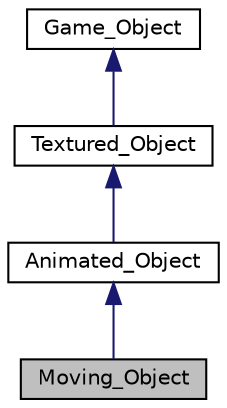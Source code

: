 digraph "Moving_Object"
{
 // LATEX_PDF_SIZE
  edge [fontname="Helvetica",fontsize="10",labelfontname="Helvetica",labelfontsize="10"];
  node [fontname="Helvetica",fontsize="10",shape=record];
  Node1 [label="Moving_Object",height=0.2,width=0.4,color="black", fillcolor="grey75", style="filled", fontcolor="black",tooltip=" "];
  Node2 -> Node1 [dir="back",color="midnightblue",fontsize="10",style="solid",fontname="Helvetica"];
  Node2 [label="Animated_Object",height=0.2,width=0.4,color="black", fillcolor="white", style="filled",URL="$classAnimated__Object.html",tooltip=" "];
  Node3 -> Node2 [dir="back",color="midnightblue",fontsize="10",style="solid",fontname="Helvetica"];
  Node3 [label="Textured_Object",height=0.2,width=0.4,color="black", fillcolor="white", style="filled",URL="$classTextured__Object.html",tooltip=" "];
  Node4 -> Node3 [dir="back",color="midnightblue",fontsize="10",style="solid",fontname="Helvetica"];
  Node4 [label="Game_Object",height=0.2,width=0.4,color="black", fillcolor="white", style="filled",URL="$classGame__Object.html",tooltip=" "];
}
